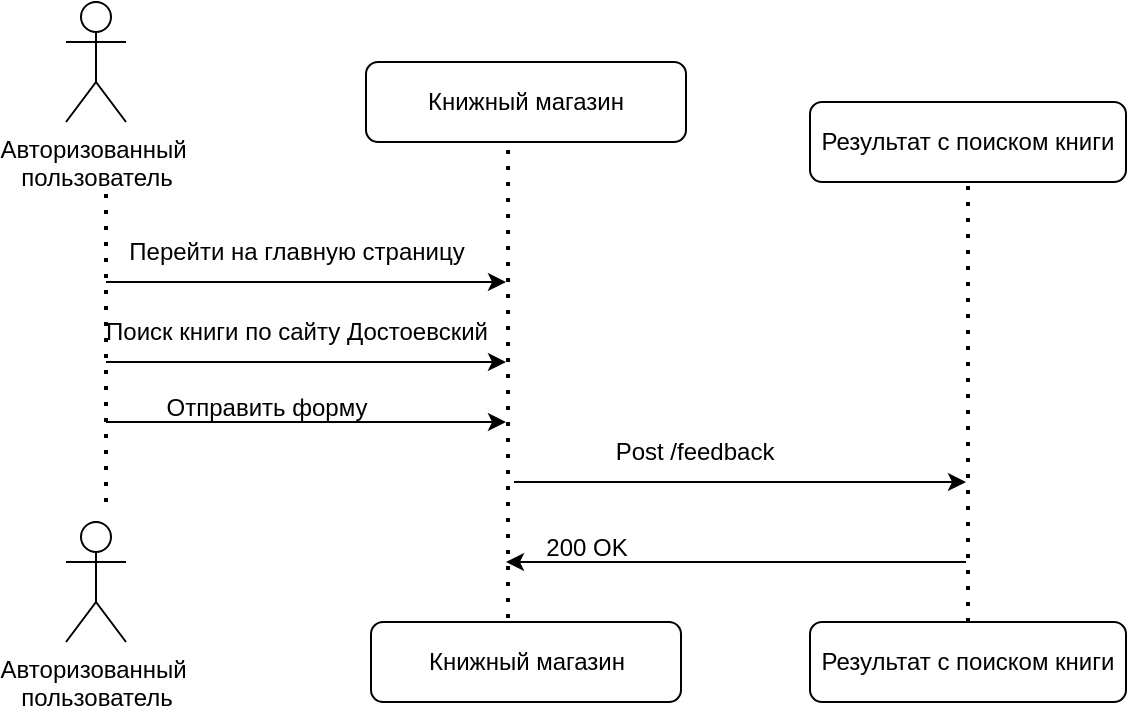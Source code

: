 <mxfile version="21.3.6" type="device">
  <diagram name="Страница 1" id="oAZS62ScNR9xgGpj_4to">
    <mxGraphModel dx="613" dy="729" grid="1" gridSize="10" guides="1" tooltips="1" connect="1" arrows="1" fold="1" page="1" pageScale="1" pageWidth="827" pageHeight="1169" math="0" shadow="0">
      <root>
        <mxCell id="0" />
        <mxCell id="1" parent="0" />
        <mxCell id="e5qbhKZuXRCRpnGzEaC4-1" value="Авторизованный&amp;nbsp;&lt;br&gt;пользователь&lt;br&gt;" style="shape=umlActor;verticalLabelPosition=bottom;verticalAlign=top;html=1;outlineConnect=0;" vertex="1" parent="1">
          <mxGeometry x="150" y="100" width="30" height="60" as="geometry" />
        </mxCell>
        <mxCell id="e5qbhKZuXRCRpnGzEaC4-2" value="" style="endArrow=classic;html=1;rounded=0;" edge="1" parent="1">
          <mxGeometry width="50" height="50" relative="1" as="geometry">
            <mxPoint x="170" y="240" as="sourcePoint" />
            <mxPoint x="370" y="240" as="targetPoint" />
          </mxGeometry>
        </mxCell>
        <mxCell id="e5qbhKZuXRCRpnGzEaC4-3" value="Авторизованный&amp;nbsp;&lt;br&gt;пользователь&lt;br&gt;" style="shape=umlActor;verticalLabelPosition=bottom;verticalAlign=top;html=1;outlineConnect=0;" vertex="1" parent="1">
          <mxGeometry x="150" y="360" width="30" height="60" as="geometry" />
        </mxCell>
        <mxCell id="e5qbhKZuXRCRpnGzEaC4-4" value="" style="endArrow=none;dashed=1;html=1;dashPattern=1 3;strokeWidth=2;rounded=0;" edge="1" parent="1">
          <mxGeometry width="50" height="50" relative="1" as="geometry">
            <mxPoint x="170" y="350" as="sourcePoint" />
            <mxPoint x="170" y="190" as="targetPoint" />
          </mxGeometry>
        </mxCell>
        <mxCell id="e5qbhKZuXRCRpnGzEaC4-5" value="Перейти на главную страницу" style="text;html=1;align=center;verticalAlign=middle;resizable=0;points=[];autosize=1;strokeColor=none;fillColor=none;" vertex="1" parent="1">
          <mxGeometry x="170" y="210" width="190" height="30" as="geometry" />
        </mxCell>
        <mxCell id="e5qbhKZuXRCRpnGzEaC4-6" value="" style="endArrow=classic;html=1;rounded=0;" edge="1" parent="1">
          <mxGeometry width="50" height="50" relative="1" as="geometry">
            <mxPoint x="170" y="280" as="sourcePoint" />
            <mxPoint x="370" y="280" as="targetPoint" />
          </mxGeometry>
        </mxCell>
        <mxCell id="e5qbhKZuXRCRpnGzEaC4-7" value="Поиск книги по сайту Достоевский" style="text;html=1;align=center;verticalAlign=middle;resizable=0;points=[];autosize=1;strokeColor=none;fillColor=none;" vertex="1" parent="1">
          <mxGeometry x="160" y="250" width="210" height="30" as="geometry" />
        </mxCell>
        <mxCell id="e5qbhKZuXRCRpnGzEaC4-8" value="" style="endArrow=classic;html=1;rounded=0;" edge="1" parent="1">
          <mxGeometry width="50" height="50" relative="1" as="geometry">
            <mxPoint x="170" y="310" as="sourcePoint" />
            <mxPoint x="370" y="310" as="targetPoint" />
          </mxGeometry>
        </mxCell>
        <mxCell id="e5qbhKZuXRCRpnGzEaC4-9" value="Отправить форму" style="text;html=1;align=center;verticalAlign=middle;resizable=0;points=[];autosize=1;strokeColor=none;fillColor=none;" vertex="1" parent="1">
          <mxGeometry x="190" y="288" width="120" height="30" as="geometry" />
        </mxCell>
        <mxCell id="e5qbhKZuXRCRpnGzEaC4-10" value="Книжный магазин" style="rounded=1;whiteSpace=wrap;html=1;fillColor=none;" vertex="1" parent="1">
          <mxGeometry x="300" y="130" width="160" height="40" as="geometry" />
        </mxCell>
        <mxCell id="e5qbhKZuXRCRpnGzEaC4-11" value="Книжный магазин" style="rounded=1;whiteSpace=wrap;html=1;fillColor=none;" vertex="1" parent="1">
          <mxGeometry x="302.5" y="410" width="155" height="40" as="geometry" />
        </mxCell>
        <mxCell id="e5qbhKZuXRCRpnGzEaC4-12" value="" style="endArrow=none;dashed=1;html=1;dashPattern=1 3;strokeWidth=2;rounded=0;exitX=0.442;exitY=-0.05;exitDx=0;exitDy=0;entryX=0.444;entryY=1.1;entryDx=0;entryDy=0;entryPerimeter=0;exitPerimeter=0;" edge="1" parent="1" source="e5qbhKZuXRCRpnGzEaC4-11" target="e5qbhKZuXRCRpnGzEaC4-10">
          <mxGeometry width="50" height="50" relative="1" as="geometry">
            <mxPoint x="340" y="220" as="sourcePoint" />
            <mxPoint x="390" y="170" as="targetPoint" />
          </mxGeometry>
        </mxCell>
        <mxCell id="e5qbhKZuXRCRpnGzEaC4-13" value="" style="endArrow=classic;html=1;rounded=0;" edge="1" parent="1">
          <mxGeometry width="50" height="50" relative="1" as="geometry">
            <mxPoint x="374" y="340" as="sourcePoint" />
            <mxPoint x="600" y="340" as="targetPoint" />
          </mxGeometry>
        </mxCell>
        <mxCell id="e5qbhKZuXRCRpnGzEaC4-14" value="Post /feedback" style="text;html=1;align=center;verticalAlign=middle;resizable=0;points=[];autosize=1;strokeColor=none;fillColor=none;" vertex="1" parent="1">
          <mxGeometry x="414" y="310" width="100" height="30" as="geometry" />
        </mxCell>
        <mxCell id="e5qbhKZuXRCRpnGzEaC4-15" value="" style="endArrow=classic;html=1;rounded=0;" edge="1" parent="1">
          <mxGeometry width="50" height="50" relative="1" as="geometry">
            <mxPoint x="600" y="380" as="sourcePoint" />
            <mxPoint x="370" y="380" as="targetPoint" />
          </mxGeometry>
        </mxCell>
        <mxCell id="e5qbhKZuXRCRpnGzEaC4-17" value="200 OK" style="text;html=1;align=center;verticalAlign=middle;resizable=0;points=[];autosize=1;strokeColor=none;fillColor=none;" vertex="1" parent="1">
          <mxGeometry x="380" y="358" width="60" height="30" as="geometry" />
        </mxCell>
        <mxCell id="e5qbhKZuXRCRpnGzEaC4-18" value="Результат с поиском книги" style="rounded=1;whiteSpace=wrap;html=1;fillColor=none;" vertex="1" parent="1">
          <mxGeometry x="522" y="150" width="158" height="40" as="geometry" />
        </mxCell>
        <mxCell id="e5qbhKZuXRCRpnGzEaC4-20" value="Результат с поиском книги" style="rounded=1;whiteSpace=wrap;html=1;fillColor=none;" vertex="1" parent="1">
          <mxGeometry x="522" y="410" width="158" height="40" as="geometry" />
        </mxCell>
        <mxCell id="e5qbhKZuXRCRpnGzEaC4-21" value="" style="endArrow=none;dashed=1;html=1;dashPattern=1 3;strokeWidth=2;rounded=0;entryX=0.5;entryY=1;entryDx=0;entryDy=0;exitX=0.5;exitY=0;exitDx=0;exitDy=0;" edge="1" parent="1" source="e5qbhKZuXRCRpnGzEaC4-20" target="e5qbhKZuXRCRpnGzEaC4-18">
          <mxGeometry width="50" height="50" relative="1" as="geometry">
            <mxPoint x="450" y="330" as="sourcePoint" />
            <mxPoint x="500" y="280" as="targetPoint" />
          </mxGeometry>
        </mxCell>
      </root>
    </mxGraphModel>
  </diagram>
</mxfile>
